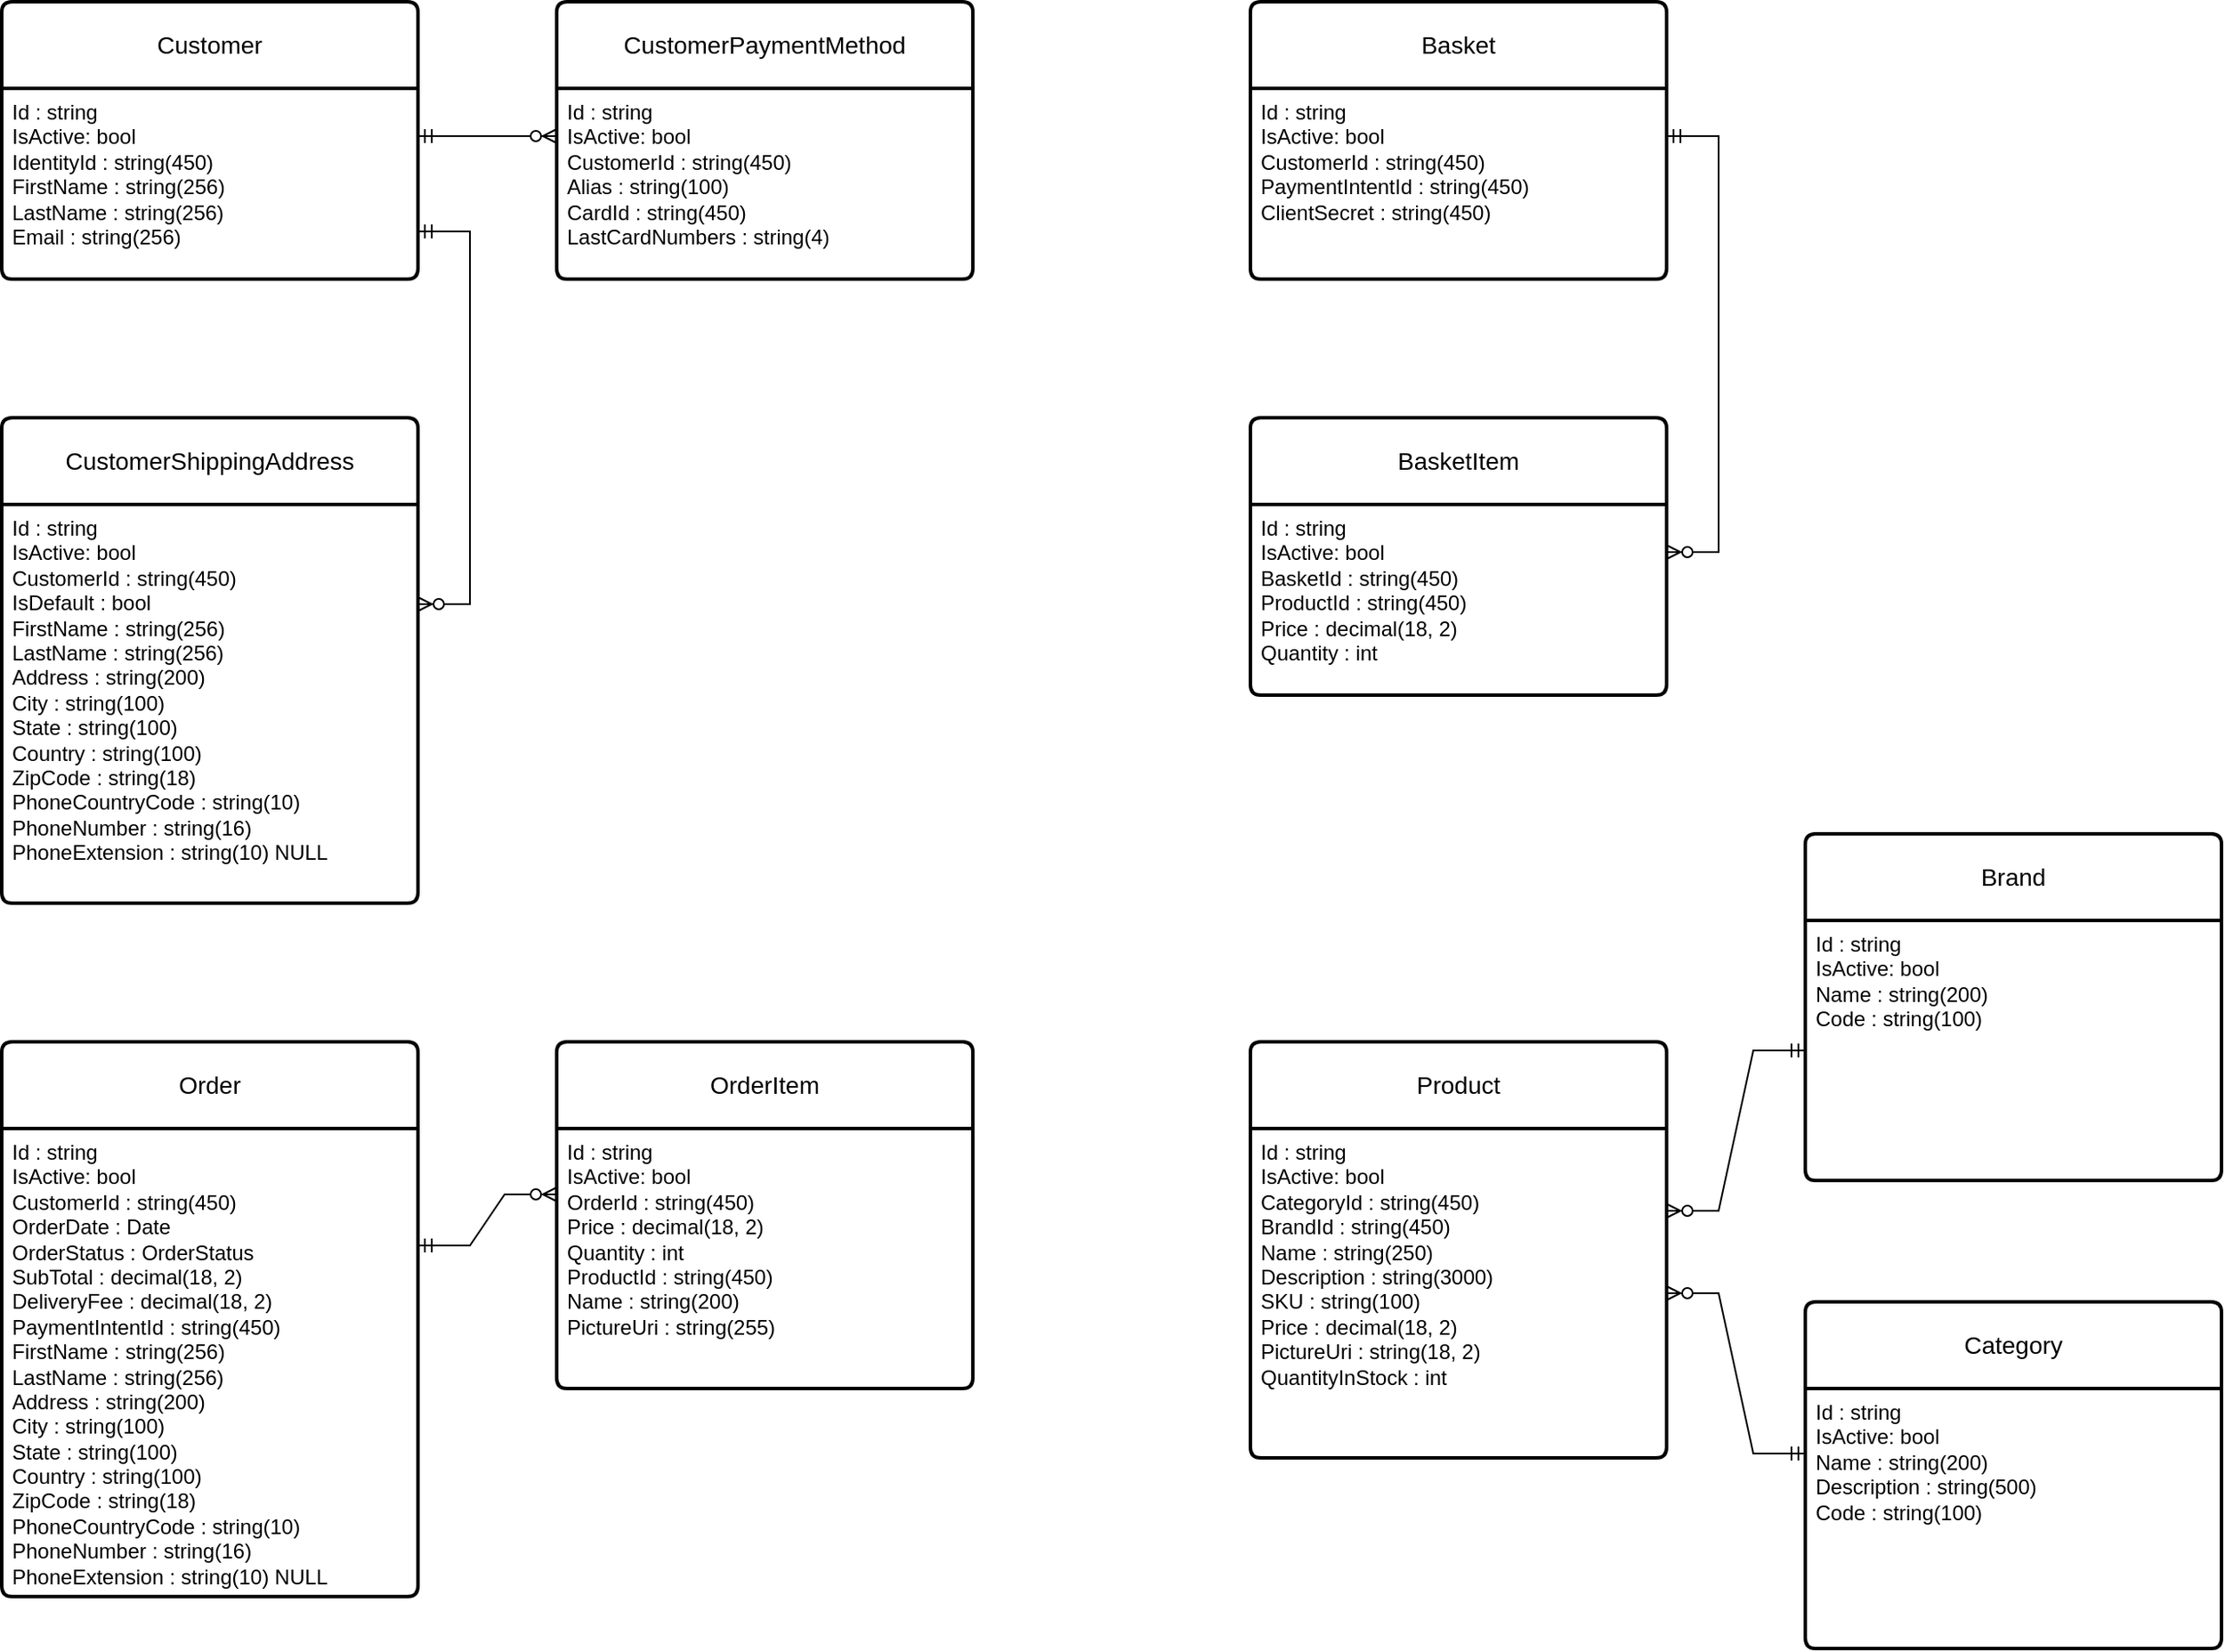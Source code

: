 <mxfile version="24.3.1" type="device">
  <diagram name="App Entities" id="qgVDM3pQbXPa-TAs7Vcz">
    <mxGraphModel dx="1042" dy="569" grid="1" gridSize="10" guides="1" tooltips="1" connect="1" arrows="1" fold="1" page="1" pageScale="1" pageWidth="850" pageHeight="1100" math="0" shadow="0">
      <root>
        <mxCell id="0" />
        <mxCell id="1" parent="0" />
        <mxCell id="M5eP5oGOthX69d1q8iFv-1" value="Customer" style="swimlane;childLayout=stackLayout;horizontal=1;startSize=50;horizontalStack=0;rounded=1;fontSize=14;fontStyle=0;strokeWidth=2;resizeParent=0;resizeLast=1;shadow=0;dashed=0;align=center;arcSize=4;whiteSpace=wrap;html=1;" parent="1" vertex="1">
          <mxGeometry x="80" y="40" width="240" height="160" as="geometry" />
        </mxCell>
        <mxCell id="M5eP5oGOthX69d1q8iFv-2" value="Id : string&lt;div&gt;IsActive: bool&lt;br&gt;&lt;div&gt;IdentityId : string(450)&lt;/div&gt;&lt;div&gt;FirstName : string(256)&lt;/div&gt;&lt;div&gt;LastName : string(256)&lt;/div&gt;&lt;div&gt;Email : string(256)&lt;/div&gt;&lt;/div&gt;" style="align=left;strokeColor=none;fillColor=none;spacingLeft=4;fontSize=12;verticalAlign=top;resizable=0;rotatable=0;part=1;html=1;" parent="M5eP5oGOthX69d1q8iFv-1" vertex="1">
          <mxGeometry y="50" width="240" height="110" as="geometry" />
        </mxCell>
        <mxCell id="NtCyVesoyvdXPDQzMngX-2" value="CustomerShippingAddress" style="swimlane;childLayout=stackLayout;horizontal=1;startSize=50;horizontalStack=0;rounded=1;fontSize=14;fontStyle=0;strokeWidth=2;resizeParent=0;resizeLast=1;shadow=0;dashed=0;align=center;arcSize=4;whiteSpace=wrap;html=1;" parent="1" vertex="1">
          <mxGeometry x="80" y="280" width="240" height="280" as="geometry" />
        </mxCell>
        <mxCell id="NtCyVesoyvdXPDQzMngX-3" value="Id : string&lt;div&gt;IsActive: bool&lt;/div&gt;&lt;div&gt;CustomerId : string(450)&lt;/div&gt;&lt;div&gt;&lt;div&gt;IsDefault : bool&lt;/div&gt;&lt;div&gt;FirstName : string(256)&lt;/div&gt;&lt;div&gt;LastName : string(256)&lt;/div&gt;&lt;div&gt;Address : string(200)&lt;/div&gt;&lt;/div&gt;&lt;div&gt;City : string(100)&lt;/div&gt;&lt;div&gt;State : string(100)&lt;/div&gt;&lt;div&gt;Country : string(100)&lt;/div&gt;&lt;div&gt;ZipCode : string(18)&lt;/div&gt;&lt;div&gt;PhoneCountryCode : string(10)&lt;/div&gt;&lt;div&gt;PhoneNumber : string(16)&lt;/div&gt;&lt;div&gt;PhoneExtension : string(10) NULL&lt;/div&gt;" style="align=left;strokeColor=none;fillColor=none;spacingLeft=4;fontSize=12;verticalAlign=top;resizable=0;rotatable=0;part=1;html=1;" parent="NtCyVesoyvdXPDQzMngX-2" vertex="1">
          <mxGeometry y="50" width="240" height="230" as="geometry" />
        </mxCell>
        <mxCell id="NtCyVesoyvdXPDQzMngX-4" value="CustomerPaymentMethod" style="swimlane;childLayout=stackLayout;horizontal=1;startSize=50;horizontalStack=0;rounded=1;fontSize=14;fontStyle=0;strokeWidth=2;resizeParent=0;resizeLast=1;shadow=0;dashed=0;align=center;arcSize=4;whiteSpace=wrap;html=1;" parent="1" vertex="1">
          <mxGeometry x="400" y="40" width="240" height="160" as="geometry" />
        </mxCell>
        <mxCell id="NtCyVesoyvdXPDQzMngX-5" value="Id : string&lt;div&gt;IsActive: bool&lt;br&gt;&lt;div&gt;CustomerId : string(450)&lt;/div&gt;&lt;/div&gt;&lt;div&gt;Alias : string(100)&lt;/div&gt;&lt;div&gt;CardId : string(450)&lt;/div&gt;&lt;div&gt;LastCardNumbers : string(4)&lt;/div&gt;" style="align=left;strokeColor=none;fillColor=none;spacingLeft=4;fontSize=12;verticalAlign=top;resizable=0;rotatable=0;part=1;html=1;" parent="NtCyVesoyvdXPDQzMngX-4" vertex="1">
          <mxGeometry y="50" width="240" height="110" as="geometry" />
        </mxCell>
        <mxCell id="NtCyVesoyvdXPDQzMngX-12" value="" style="edgeStyle=entityRelationEdgeStyle;fontSize=12;html=1;endArrow=ERzeroToMany;startArrow=ERmandOne;rounded=0;exitX=1;exitY=0.75;exitDx=0;exitDy=0;entryX=1;entryY=0.25;entryDx=0;entryDy=0;" parent="1" source="M5eP5oGOthX69d1q8iFv-2" target="NtCyVesoyvdXPDQzMngX-3" edge="1">
          <mxGeometry width="100" height="100" relative="1" as="geometry">
            <mxPoint x="340" y="300" as="sourcePoint" />
            <mxPoint x="440" y="200" as="targetPoint" />
          </mxGeometry>
        </mxCell>
        <mxCell id="NtCyVesoyvdXPDQzMngX-13" value="" style="edgeStyle=entityRelationEdgeStyle;fontSize=12;html=1;endArrow=ERzeroToMany;startArrow=ERmandOne;rounded=0;exitX=1;exitY=0.25;exitDx=0;exitDy=0;entryX=0;entryY=0.25;entryDx=0;entryDy=0;" parent="1" source="M5eP5oGOthX69d1q8iFv-2" target="NtCyVesoyvdXPDQzMngX-5" edge="1">
          <mxGeometry width="100" height="100" relative="1" as="geometry">
            <mxPoint x="340" y="300" as="sourcePoint" />
            <mxPoint x="440" y="200" as="targetPoint" />
          </mxGeometry>
        </mxCell>
        <mxCell id="NtCyVesoyvdXPDQzMngX-14" value="Basket" style="swimlane;childLayout=stackLayout;horizontal=1;startSize=50;horizontalStack=0;rounded=1;fontSize=14;fontStyle=0;strokeWidth=2;resizeParent=0;resizeLast=1;shadow=0;dashed=0;align=center;arcSize=4;whiteSpace=wrap;html=1;" parent="1" vertex="1">
          <mxGeometry x="800" y="40" width="240" height="160" as="geometry" />
        </mxCell>
        <mxCell id="NtCyVesoyvdXPDQzMngX-15" value="Id : string&lt;div&gt;IsActive: bool&lt;br&gt;&lt;div&gt;CustomerId : string(450)&lt;/div&gt;&lt;/div&gt;&lt;div&gt;PaymentIntentId : string(450)&lt;/div&gt;&lt;div&gt;ClientSecret : string(450)&lt;/div&gt;" style="align=left;strokeColor=none;fillColor=none;spacingLeft=4;fontSize=12;verticalAlign=top;resizable=0;rotatable=0;part=1;html=1;" parent="NtCyVesoyvdXPDQzMngX-14" vertex="1">
          <mxGeometry y="50" width="240" height="110" as="geometry" />
        </mxCell>
        <mxCell id="NtCyVesoyvdXPDQzMngX-17" value="BasketItem" style="swimlane;childLayout=stackLayout;horizontal=1;startSize=50;horizontalStack=0;rounded=1;fontSize=14;fontStyle=0;strokeWidth=2;resizeParent=0;resizeLast=1;shadow=0;dashed=0;align=center;arcSize=4;whiteSpace=wrap;html=1;" parent="1" vertex="1">
          <mxGeometry x="800" y="280" width="240" height="160" as="geometry" />
        </mxCell>
        <mxCell id="NtCyVesoyvdXPDQzMngX-18" value="Id : string&lt;div&gt;IsActive: bool&lt;br&gt;&lt;div&gt;BasketId : string(450)&lt;/div&gt;&lt;/div&gt;&lt;div&gt;ProductId : string(450)&lt;/div&gt;&lt;div&gt;Price : decimal(18, 2)&lt;/div&gt;&lt;div&gt;Quantity : int&lt;/div&gt;" style="align=left;strokeColor=none;fillColor=none;spacingLeft=4;fontSize=12;verticalAlign=top;resizable=0;rotatable=0;part=1;html=1;" parent="NtCyVesoyvdXPDQzMngX-17" vertex="1">
          <mxGeometry y="50" width="240" height="110" as="geometry" />
        </mxCell>
        <mxCell id="NtCyVesoyvdXPDQzMngX-21" value="" style="edgeStyle=entityRelationEdgeStyle;fontSize=12;html=1;endArrow=ERzeroToMany;startArrow=ERmandOne;rounded=0;entryX=1;entryY=0.25;entryDx=0;entryDy=0;exitX=1;exitY=0.25;exitDx=0;exitDy=0;" parent="1" source="NtCyVesoyvdXPDQzMngX-15" target="NtCyVesoyvdXPDQzMngX-18" edge="1">
          <mxGeometry width="100" height="100" relative="1" as="geometry">
            <mxPoint x="940" y="300" as="sourcePoint" />
            <mxPoint x="1040" y="200" as="targetPoint" />
          </mxGeometry>
        </mxCell>
        <mxCell id="NtCyVesoyvdXPDQzMngX-22" value="Order" style="swimlane;childLayout=stackLayout;horizontal=1;startSize=50;horizontalStack=0;rounded=1;fontSize=14;fontStyle=0;strokeWidth=2;resizeParent=0;resizeLast=1;shadow=0;dashed=0;align=center;arcSize=4;whiteSpace=wrap;html=1;" parent="1" vertex="1">
          <mxGeometry x="80" y="640" width="240" height="320" as="geometry" />
        </mxCell>
        <mxCell id="NtCyVesoyvdXPDQzMngX-23" value="Id : string&lt;div&gt;IsActive: bool&lt;/div&gt;&lt;div&gt;CustomerId : string(450)&lt;/div&gt;&lt;div&gt;OrderDate : Date&lt;/div&gt;&lt;div&gt;OrderStatus : OrderStatus&lt;/div&gt;&lt;div&gt;&lt;div&gt;SubTotal : decimal(18, 2)&lt;/div&gt;&lt;div&gt;DeliveryFee : decimal(18, 2)&lt;/div&gt;&lt;div&gt;PaymentIntentId : string(450)&lt;/div&gt;&lt;div&gt;FirstName : string(256)&lt;/div&gt;&lt;div&gt;LastName : string(256)&lt;/div&gt;&lt;div&gt;Address : string(200)&lt;/div&gt;&lt;/div&gt;&lt;div&gt;City : string(100)&lt;/div&gt;&lt;div&gt;State : string(100)&lt;/div&gt;&lt;div&gt;Country : string(100)&lt;/div&gt;&lt;div&gt;ZipCode : string(18)&lt;/div&gt;&lt;div&gt;PhoneCountryCode : string(10)&lt;/div&gt;&lt;div&gt;PhoneNumber : string(16)&lt;/div&gt;&lt;div&gt;PhoneExtension : string(10) NULL&lt;/div&gt;" style="align=left;strokeColor=none;fillColor=none;spacingLeft=4;fontSize=12;verticalAlign=top;resizable=0;rotatable=0;part=1;html=1;" parent="NtCyVesoyvdXPDQzMngX-22" vertex="1">
          <mxGeometry y="50" width="240" height="270" as="geometry" />
        </mxCell>
        <mxCell id="NtCyVesoyvdXPDQzMngX-24" value="OrderItem" style="swimlane;childLayout=stackLayout;horizontal=1;startSize=50;horizontalStack=0;rounded=1;fontSize=14;fontStyle=0;strokeWidth=2;resizeParent=0;resizeLast=1;shadow=0;dashed=0;align=center;arcSize=4;whiteSpace=wrap;html=1;" parent="1" vertex="1">
          <mxGeometry x="400" y="640" width="240" height="200" as="geometry" />
        </mxCell>
        <mxCell id="NtCyVesoyvdXPDQzMngX-25" value="Id : string&lt;div&gt;IsActive: bool&lt;/div&gt;&lt;div&gt;OrderId : string(450)&lt;/div&gt;&lt;div&gt;Price : decimal(18, 2)&lt;/div&gt;&lt;div&gt;Quantity : int&lt;/div&gt;&lt;div&gt;ProductId : string(450)&lt;/div&gt;&lt;div&gt;Name : string(200)&lt;/div&gt;&lt;div&gt;PictureUri : string(255)&lt;/div&gt;" style="align=left;strokeColor=none;fillColor=none;spacingLeft=4;fontSize=12;verticalAlign=top;resizable=0;rotatable=0;part=1;html=1;" parent="NtCyVesoyvdXPDQzMngX-24" vertex="1">
          <mxGeometry y="50" width="240" height="150" as="geometry" />
        </mxCell>
        <mxCell id="NtCyVesoyvdXPDQzMngX-26" value="" style="edgeStyle=entityRelationEdgeStyle;fontSize=12;html=1;endArrow=ERzeroToMany;startArrow=ERmandOne;rounded=0;exitX=1;exitY=0.25;exitDx=0;exitDy=0;" parent="1" source="NtCyVesoyvdXPDQzMngX-23" edge="1">
          <mxGeometry width="100" height="100" relative="1" as="geometry">
            <mxPoint x="340" y="810" as="sourcePoint" />
            <mxPoint x="400" y="728" as="targetPoint" />
          </mxGeometry>
        </mxCell>
        <mxCell id="NtCyVesoyvdXPDQzMngX-27" value="Product" style="swimlane;childLayout=stackLayout;horizontal=1;startSize=50;horizontalStack=0;rounded=1;fontSize=14;fontStyle=0;strokeWidth=2;resizeParent=0;resizeLast=1;shadow=0;dashed=0;align=center;arcSize=4;whiteSpace=wrap;html=1;" parent="1" vertex="1">
          <mxGeometry x="800" y="640" width="240" height="240" as="geometry" />
        </mxCell>
        <mxCell id="NtCyVesoyvdXPDQzMngX-28" value="Id : string&lt;div&gt;IsActive: bool&lt;/div&gt;&lt;div&gt;CategoryId : string(450)&lt;/div&gt;&lt;div&gt;BrandId : string(450)&lt;/div&gt;&lt;div&gt;Name : string(250)&lt;/div&gt;&lt;div&gt;Description : string(3000)&lt;/div&gt;&lt;div&gt;SKU : string(100)&lt;/div&gt;&lt;div&gt;Price : decimal(18, 2)&lt;/div&gt;&lt;div&gt;PictureUri : string(18, 2)&lt;/div&gt;&lt;div&gt;QuantityInStock : int&lt;/div&gt;" style="align=left;strokeColor=none;fillColor=none;spacingLeft=4;fontSize=12;verticalAlign=top;resizable=0;rotatable=0;part=1;html=1;" parent="NtCyVesoyvdXPDQzMngX-27" vertex="1">
          <mxGeometry y="50" width="240" height="190" as="geometry" />
        </mxCell>
        <mxCell id="NtCyVesoyvdXPDQzMngX-29" value="Category" style="swimlane;childLayout=stackLayout;horizontal=1;startSize=50;horizontalStack=0;rounded=1;fontSize=14;fontStyle=0;strokeWidth=2;resizeParent=0;resizeLast=1;shadow=0;dashed=0;align=center;arcSize=4;whiteSpace=wrap;html=1;" parent="1" vertex="1">
          <mxGeometry x="1120" y="790" width="240" height="200" as="geometry" />
        </mxCell>
        <mxCell id="NtCyVesoyvdXPDQzMngX-30" value="Id : string&lt;div&gt;IsActive: bool&lt;/div&gt;&lt;div&gt;Name : string(200)&lt;br&gt;&lt;/div&gt;&lt;div&gt;Description : string(500)&lt;/div&gt;&lt;div&gt;Code : string(100)&lt;br&gt;&lt;/div&gt;" style="align=left;strokeColor=none;fillColor=none;spacingLeft=4;fontSize=12;verticalAlign=top;resizable=0;rotatable=0;part=1;html=1;" parent="NtCyVesoyvdXPDQzMngX-29" vertex="1">
          <mxGeometry y="50" width="240" height="150" as="geometry" />
        </mxCell>
        <mxCell id="NtCyVesoyvdXPDQzMngX-31" value="Brand" style="swimlane;childLayout=stackLayout;horizontal=1;startSize=50;horizontalStack=0;rounded=1;fontSize=14;fontStyle=0;strokeWidth=2;resizeParent=0;resizeLast=1;shadow=0;dashed=0;align=center;arcSize=4;whiteSpace=wrap;html=1;" parent="1" vertex="1">
          <mxGeometry x="1120" y="520" width="240" height="200" as="geometry" />
        </mxCell>
        <mxCell id="NtCyVesoyvdXPDQzMngX-32" value="Id : string&lt;div&gt;IsActive: bool&lt;/div&gt;&lt;div&gt;Name : string(200)&lt;br&gt;&lt;/div&gt;&lt;div&gt;Code : string(100)&lt;br&gt;&lt;/div&gt;" style="align=left;strokeColor=none;fillColor=none;spacingLeft=4;fontSize=12;verticalAlign=top;resizable=0;rotatable=0;part=1;html=1;" parent="NtCyVesoyvdXPDQzMngX-31" vertex="1">
          <mxGeometry y="50" width="240" height="150" as="geometry" />
        </mxCell>
        <mxCell id="NtCyVesoyvdXPDQzMngX-33" value="" style="edgeStyle=entityRelationEdgeStyle;fontSize=12;html=1;endArrow=ERzeroToMany;startArrow=ERmandOne;rounded=0;entryX=1;entryY=0.25;entryDx=0;entryDy=0;exitX=0;exitY=0.5;exitDx=0;exitDy=0;" parent="1" source="NtCyVesoyvdXPDQzMngX-32" target="NtCyVesoyvdXPDQzMngX-28" edge="1">
          <mxGeometry width="100" height="100" relative="1" as="geometry">
            <mxPoint x="1050" y="720" as="sourcePoint" />
            <mxPoint x="1150" y="620" as="targetPoint" />
          </mxGeometry>
        </mxCell>
        <mxCell id="NtCyVesoyvdXPDQzMngX-34" value="" style="edgeStyle=entityRelationEdgeStyle;fontSize=12;html=1;endArrow=ERzeroToMany;startArrow=ERmandOne;rounded=0;entryX=1;entryY=0.5;entryDx=0;entryDy=0;exitX=0;exitY=0.25;exitDx=0;exitDy=0;" parent="1" source="NtCyVesoyvdXPDQzMngX-30" target="NtCyVesoyvdXPDQzMngX-28" edge="1">
          <mxGeometry width="100" height="100" relative="1" as="geometry">
            <mxPoint x="1050" y="720" as="sourcePoint" />
            <mxPoint x="1150" y="620" as="targetPoint" />
          </mxGeometry>
        </mxCell>
      </root>
    </mxGraphModel>
  </diagram>
</mxfile>
